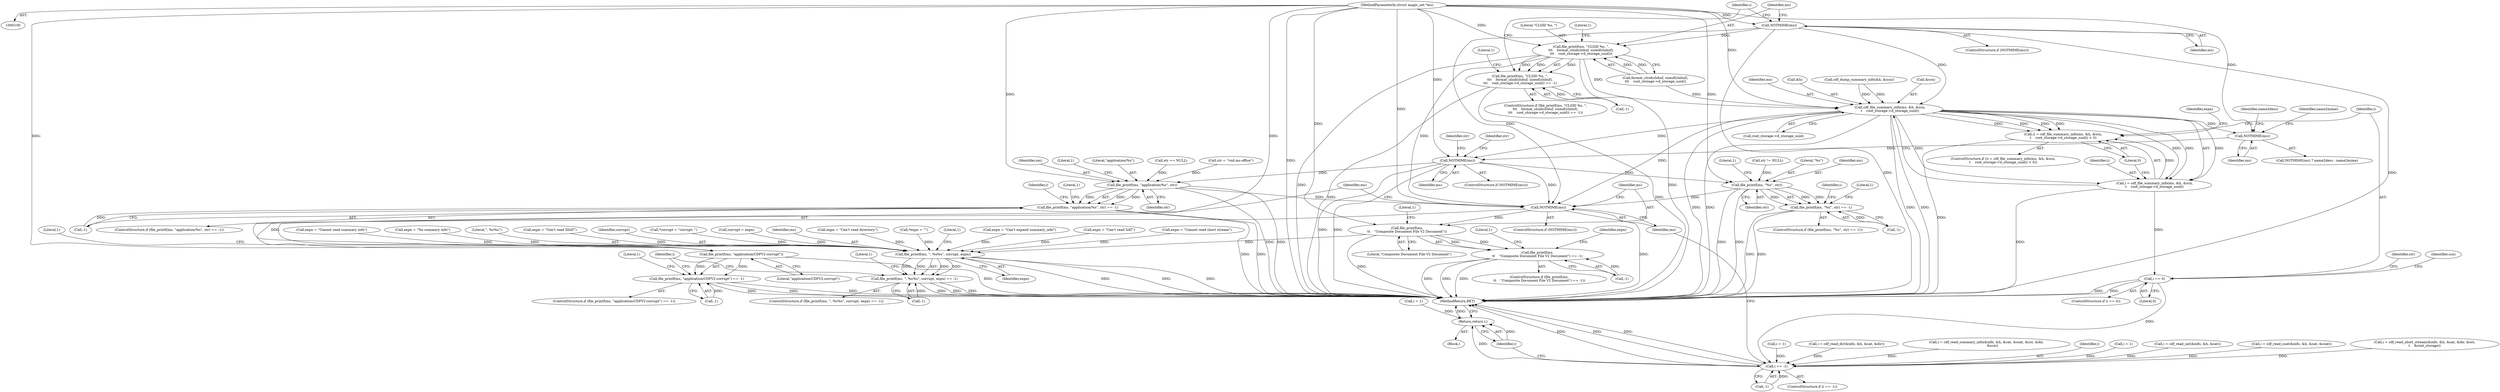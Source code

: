digraph "1_file_6d209c1c489457397a5763bca4b28e43aac90391_2@pointer" {
"1000101" [label="(MethodParameterIn,struct magic_set *ms)"];
"1000273" [label="(Call,NOTMIME(ms))"];
"1000279" [label="(Call,file_printf(ms, \"CLSID %s, \",\n\t\t\t    format_clsid(clsbuf, sizeof(clsbuf),\n\t\t\t    root_storage->d_storage_uuid)))"];
"1000278" [label="(Call,file_printf(ms, \"CLSID %s, \",\n\t\t\t    format_clsid(clsbuf, sizeof(clsbuf),\n\t\t\t    root_storage->d_storage_uuid)) == -1)"];
"1000342" [label="(Call,cdf_file_summary_info(ms, &h, &scn,\n\t    root_storage->d_storage_uuid))"];
"1000339" [label="(Call,(i = cdf_file_summary_info(ms, &h, &scn,\n\t    root_storage->d_storage_uuid)) < 0)"];
"1000340" [label="(Call,i = cdf_file_summary_info(ms, &h, &scn,\n\t    root_storage->d_storage_uuid))"];
"1000356" [label="(Call,i == 0)"];
"1000495" [label="(Call,i == -1)"];
"1000544" [label="(Return,return i;)"];
"1000419" [label="(Call,NOTMIME(ms))"];
"1000424" [label="(Call,NOTMIME(ms))"];
"1000434" [label="(Call,file_printf(ms, \"%s\", str))"];
"1000433" [label="(Call,file_printf(ms, \"%s\", str) == -1)"];
"1000501" [label="(Call,NOTMIME(ms))"];
"1000506" [label="(Call,file_printf(ms,\n\t\t    \"Composite Document File V2 Document\"))"];
"1000505" [label="(Call,file_printf(ms,\n\t\t    \"Composite Document File V2 Document\") == -1)"];
"1000519" [label="(Call,file_printf(ms, \", %s%s\", corrupt, expn))"];
"1000518" [label="(Call,file_printf(ms, \", %s%s\", corrupt, expn) == -1)"];
"1000533" [label="(Call,file_printf(ms, \"application/CDFV2-corrupt\"))"];
"1000532" [label="(Call,file_printf(ms, \"application/CDFV2-corrupt\") == -1)"];
"1000457" [label="(Call,file_printf(ms, \"application/%s\", str))"];
"1000456" [label="(Call,file_printf(ms, \"application/%s\", str) == -1)"];
"1000516" [label="(Identifier,expn)"];
"1000506" [label="(Call,file_printf(ms,\n\t\t    \"Composite Document File V2 Document\"))"];
"1000357" [label="(Identifier,i)"];
"1000422" [label="(Identifier,name2mime)"];
"1000425" [label="(Identifier,ms)"];
"1000173" [label="(Call,expn = \"Can't read SAT\")"];
"1000277" [label="(ControlStructure,if (file_printf(ms, \"CLSID %s, \",\n\t\t\t    format_clsid(clsbuf, sizeof(clsbuf),\n\t\t\t    root_storage->d_storage_uuid)) == -1))"];
"1000504" [label="(ControlStructure,if (file_printf(ms,\n\t\t    \"Composite Document File V2 Document\") == -1))"];
"1000289" [label="(Call,-1)"];
"1000329" [label="(Call,expn = \"Cannot read summary info\")"];
"1000444" [label="(Identifier,i)"];
"1000456" [label="(Call,file_printf(ms, \"application/%s\", str) == -1)"];
"1000466" [label="(Call,i = 1)"];
"1000279" [label="(Call,file_printf(ms, \"CLSID %s, \",\n\t\t\t    format_clsid(clsbuf, sizeof(clsbuf),\n\t\t\t    root_storage->d_storage_uuid)))"];
"1000534" [label="(Identifier,ms)"];
"1000507" [label="(Identifier,ms)"];
"1000467" [label="(Identifier,i)"];
"1000213" [label="(Call,i = cdf_read_dir(&info, &h, &sat, &dir))"];
"1000428" [label="(Call,str != NULL)"];
"1000419" [label="(Call,NOTMIME(ms))"];
"1000281" [label="(Literal,\"CLSID %s, \")"];
"1000421" [label="(Identifier,name2desc)"];
"1000528" [label="(Literal,1)"];
"1000433" [label="(Call,file_printf(ms, \"%s\", str) == -1)"];
"1000324" [label="(Call,expn = \"No summary info\")"];
"1000541" [label="(Call,i = 1)"];
"1000274" [label="(Identifier,ms)"];
"1000536" [label="(Call,-1)"];
"1000535" [label="(Literal,\"application/CDFV2-corrupt\")"];
"1000340" [label="(Call,i = cdf_file_summary_info(ms, &h, &scn,\n\t    root_storage->d_storage_uuid))"];
"1000432" [label="(ControlStructure,if (file_printf(ms, \"%s\", str) == -1))"];
"1000297" [label="(Identifier,i)"];
"1000450" [label="(Identifier,str)"];
"1000519" [label="(Call,file_printf(ms, \", %s%s\", corrupt, expn))"];
"1000544" [label="(Return,return i;)"];
"1000523" [label="(Identifier,expn)"];
"1000517" [label="(ControlStructure,if (file_printf(ms, \", %s%s\", corrupt, expn) == -1))"];
"1000540" [label="(Literal,1)"];
"1000348" [label="(Call,root_storage->d_storage_uuid)"];
"1000510" [label="(Literal,1)"];
"1000531" [label="(ControlStructure,if (file_printf(ms, \"application/CDFV2-corrupt\") == -1))"];
"1000461" [label="(Call,-1)"];
"1000418" [label="(Call,NOTMIME(ms) ? name2desc : name2mime)"];
"1000495" [label="(Call,i == -1)"];
"1000513" [label="(Literal,1)"];
"1000459" [label="(Literal,\"application/%s\")"];
"1000293" [label="(Literal,1)"];
"1000449" [label="(Call,str == NULL)"];
"1000343" [label="(Identifier,ms)"];
"1000296" [label="(Call,i = cdf_read_summary_info(&info, &h, &sat, &ssat, &sst, &dir,\n            &scn))"];
"1000521" [label="(Literal,\", %s%s\")"];
"1000496" [label="(Identifier,i)"];
"1000457" [label="(Call,file_printf(ms, \"application/%s\", str))"];
"1000452" [label="(Call,str = \"vnd.ms-office\")"];
"1000497" [label="(Call,-1)"];
"1000545" [label="(Identifier,i)"];
"1000344" [label="(Call,&h)"];
"1000502" [label="(Identifier,ms)"];
"1000508" [label="(Literal,\"Composite Document File V2 Document\")"];
"1000533" [label="(Call,file_printf(ms, \"application/CDFV2-corrupt\"))"];
"1000436" [label="(Literal,\"%s\")"];
"1000532" [label="(Call,file_printf(ms, \"application/CDFV2-corrupt\") == -1)"];
"1000435" [label="(Identifier,ms)"];
"1000442" [label="(Literal,1)"];
"1000546" [label="(MethodReturn,RET)"];
"1000443" [label="(Call,i = 1)"];
"1000439" [label="(Literal,1)"];
"1000460" [label="(Identifier,str)"];
"1000524" [label="(Call,-1)"];
"1000280" [label="(Identifier,ms)"];
"1000272" [label="(ControlStructure,if (NOTMIME(ms)))"];
"1000200" [label="(Call,expn = \"Can't read SSAT\")"];
"1000358" [label="(Literal,0)"];
"1000161" [label="(Call,i = cdf_read_sat(&info, &h, &sat))"];
"1000290" [label="(Literal,1)"];
"1000341" [label="(Identifier,i)"];
"1000501" [label="(Call,NOTMIME(ms))"];
"1000424" [label="(Call,NOTMIME(ms))"];
"1000438" [label="(Call,-1)"];
"1000362" [label="(Identifier,str)"];
"1000522" [label="(Identifier,corrupt)"];
"1000494" [label="(ControlStructure,if (i == -1))"];
"1000282" [label="(Call,format_clsid(clsbuf, sizeof(clsbuf),\n\t\t\t    root_storage->d_storage_uuid))"];
"1000252" [label="(Call,expn = \"Cannot read short stream\")"];
"1000458" [label="(Identifier,ms)"];
"1000462" [label="(Literal,1)"];
"1000518" [label="(Call,file_printf(ms, \", %s%s\", corrupt, expn) == -1)"];
"1000186" [label="(Call,i = cdf_read_ssat(&info, &h, &sat, &ssat))"];
"1000542" [label="(Identifier,i)"];
"1000509" [label="(Call,-1)"];
"1000355" [label="(ControlStructure,if (i == 0))"];
"1000465" [label="(Literal,1)"];
"1000353" [label="(Identifier,expn)"];
"1000119" [label="(Call,*corrupt = \"corrupt: \")"];
"1000321" [label="(Call,corrupt = expn)"];
"1000429" [label="(Identifier,str)"];
"1000338" [label="(ControlStructure,if ((i = cdf_file_summary_info(ms, &h, &scn,\n\t    root_storage->d_storage_uuid)) < 0))"];
"1000278" [label="(Call,file_printf(ms, \"CLSID %s, \",\n\t\t\t    format_clsid(clsbuf, sizeof(clsbuf),\n\t\t\t    root_storage->d_storage_uuid)) == -1)"];
"1000333" [label="(Call,cdf_dump_summary_info(&h, &scn))"];
"1000423" [label="(ControlStructure,if (NOTMIME(ms)))"];
"1000356" [label="(Call,i == 0)"];
"1000437" [label="(Identifier,str)"];
"1000234" [label="(Call,i = cdf_read_short_stream(&info, &h, &sat, &dir, &sst,\n\t    &root_storage))"];
"1000537" [label="(Literal,1)"];
"1000520" [label="(Identifier,ms)"];
"1000342" [label="(Call,cdf_file_summary_info(ms, &h, &scn,\n\t    root_storage->d_storage_uuid))"];
"1000346" [label="(Call,&scn)"];
"1000101" [label="(MethodParameterIn,struct magic_set *ms)"];
"1000339" [label="(Call,(i = cdf_file_summary_info(ms, &h, &scn,\n\t    root_storage->d_storage_uuid)) < 0)"];
"1000105" [label="(Block,)"];
"1000434" [label="(Call,file_printf(ms, \"%s\", str))"];
"1000227" [label="(Call,expn = \"Can't read directory\")"];
"1000351" [label="(Literal,0)"];
"1000505" [label="(Call,file_printf(ms,\n\t\t    \"Composite Document File V2 Document\") == -1)"];
"1000500" [label="(ControlStructure,if (NOTMIME(ms)))"];
"1000471" [label="(Identifier,scn)"];
"1000273" [label="(Call,NOTMIME(ms))"];
"1000420" [label="(Identifier,ms)"];
"1000115" [label="(Call,*expn = \"\")"];
"1000455" [label="(ControlStructure,if (file_printf(ms, \"application/%s\", str) == -1))"];
"1000525" [label="(Literal,1)"];
"1000352" [label="(Call,expn = \"Can't expand summary_info\")"];
"1000101" -> "1000100"  [label="AST: "];
"1000101" -> "1000546"  [label="DDG: "];
"1000101" -> "1000273"  [label="DDG: "];
"1000101" -> "1000279"  [label="DDG: "];
"1000101" -> "1000342"  [label="DDG: "];
"1000101" -> "1000419"  [label="DDG: "];
"1000101" -> "1000424"  [label="DDG: "];
"1000101" -> "1000434"  [label="DDG: "];
"1000101" -> "1000457"  [label="DDG: "];
"1000101" -> "1000501"  [label="DDG: "];
"1000101" -> "1000506"  [label="DDG: "];
"1000101" -> "1000519"  [label="DDG: "];
"1000101" -> "1000533"  [label="DDG: "];
"1000273" -> "1000272"  [label="AST: "];
"1000273" -> "1000274"  [label="CFG: "];
"1000274" -> "1000273"  [label="AST: "];
"1000280" -> "1000273"  [label="CFG: "];
"1000297" -> "1000273"  [label="CFG: "];
"1000273" -> "1000546"  [label="DDG: "];
"1000273" -> "1000546"  [label="DDG: "];
"1000273" -> "1000279"  [label="DDG: "];
"1000273" -> "1000342"  [label="DDG: "];
"1000273" -> "1000501"  [label="DDG: "];
"1000279" -> "1000278"  [label="AST: "];
"1000279" -> "1000282"  [label="CFG: "];
"1000280" -> "1000279"  [label="AST: "];
"1000281" -> "1000279"  [label="AST: "];
"1000282" -> "1000279"  [label="AST: "];
"1000290" -> "1000279"  [label="CFG: "];
"1000279" -> "1000546"  [label="DDG: "];
"1000279" -> "1000546"  [label="DDG: "];
"1000279" -> "1000278"  [label="DDG: "];
"1000279" -> "1000278"  [label="DDG: "];
"1000279" -> "1000278"  [label="DDG: "];
"1000282" -> "1000279"  [label="DDG: "];
"1000282" -> "1000279"  [label="DDG: "];
"1000279" -> "1000342"  [label="DDG: "];
"1000279" -> "1000501"  [label="DDG: "];
"1000278" -> "1000277"  [label="AST: "];
"1000278" -> "1000289"  [label="CFG: "];
"1000289" -> "1000278"  [label="AST: "];
"1000293" -> "1000278"  [label="CFG: "];
"1000297" -> "1000278"  [label="CFG: "];
"1000278" -> "1000546"  [label="DDG: "];
"1000278" -> "1000546"  [label="DDG: "];
"1000289" -> "1000278"  [label="DDG: "];
"1000342" -> "1000340"  [label="AST: "];
"1000342" -> "1000348"  [label="CFG: "];
"1000343" -> "1000342"  [label="AST: "];
"1000344" -> "1000342"  [label="AST: "];
"1000346" -> "1000342"  [label="AST: "];
"1000348" -> "1000342"  [label="AST: "];
"1000340" -> "1000342"  [label="CFG: "];
"1000342" -> "1000546"  [label="DDG: "];
"1000342" -> "1000546"  [label="DDG: "];
"1000342" -> "1000546"  [label="DDG: "];
"1000342" -> "1000546"  [label="DDG: "];
"1000342" -> "1000339"  [label="DDG: "];
"1000342" -> "1000339"  [label="DDG: "];
"1000342" -> "1000339"  [label="DDG: "];
"1000342" -> "1000339"  [label="DDG: "];
"1000342" -> "1000340"  [label="DDG: "];
"1000342" -> "1000340"  [label="DDG: "];
"1000342" -> "1000340"  [label="DDG: "];
"1000342" -> "1000340"  [label="DDG: "];
"1000333" -> "1000342"  [label="DDG: "];
"1000333" -> "1000342"  [label="DDG: "];
"1000282" -> "1000342"  [label="DDG: "];
"1000342" -> "1000419"  [label="DDG: "];
"1000342" -> "1000424"  [label="DDG: "];
"1000342" -> "1000501"  [label="DDG: "];
"1000339" -> "1000338"  [label="AST: "];
"1000339" -> "1000351"  [label="CFG: "];
"1000340" -> "1000339"  [label="AST: "];
"1000351" -> "1000339"  [label="AST: "];
"1000353" -> "1000339"  [label="CFG: "];
"1000357" -> "1000339"  [label="CFG: "];
"1000339" -> "1000546"  [label="DDG: "];
"1000340" -> "1000339"  [label="DDG: "];
"1000341" -> "1000340"  [label="AST: "];
"1000351" -> "1000340"  [label="CFG: "];
"1000340" -> "1000546"  [label="DDG: "];
"1000340" -> "1000356"  [label="DDG: "];
"1000356" -> "1000355"  [label="AST: "];
"1000356" -> "1000358"  [label="CFG: "];
"1000357" -> "1000356"  [label="AST: "];
"1000358" -> "1000356"  [label="AST: "];
"1000362" -> "1000356"  [label="CFG: "];
"1000471" -> "1000356"  [label="CFG: "];
"1000356" -> "1000546"  [label="DDG: "];
"1000356" -> "1000546"  [label="DDG: "];
"1000356" -> "1000495"  [label="DDG: "];
"1000495" -> "1000494"  [label="AST: "];
"1000495" -> "1000497"  [label="CFG: "];
"1000496" -> "1000495"  [label="AST: "];
"1000497" -> "1000495"  [label="AST: "];
"1000502" -> "1000495"  [label="CFG: "];
"1000545" -> "1000495"  [label="CFG: "];
"1000495" -> "1000546"  [label="DDG: "];
"1000495" -> "1000546"  [label="DDG: "];
"1000495" -> "1000546"  [label="DDG: "];
"1000186" -> "1000495"  [label="DDG: "];
"1000234" -> "1000495"  [label="DDG: "];
"1000213" -> "1000495"  [label="DDG: "];
"1000466" -> "1000495"  [label="DDG: "];
"1000296" -> "1000495"  [label="DDG: "];
"1000161" -> "1000495"  [label="DDG: "];
"1000443" -> "1000495"  [label="DDG: "];
"1000497" -> "1000495"  [label="DDG: "];
"1000495" -> "1000544"  [label="DDG: "];
"1000544" -> "1000105"  [label="AST: "];
"1000544" -> "1000545"  [label="CFG: "];
"1000545" -> "1000544"  [label="AST: "];
"1000546" -> "1000544"  [label="CFG: "];
"1000544" -> "1000546"  [label="DDG: "];
"1000545" -> "1000544"  [label="DDG: "];
"1000541" -> "1000544"  [label="DDG: "];
"1000419" -> "1000418"  [label="AST: "];
"1000419" -> "1000420"  [label="CFG: "];
"1000420" -> "1000419"  [label="AST: "];
"1000421" -> "1000419"  [label="CFG: "];
"1000422" -> "1000419"  [label="CFG: "];
"1000419" -> "1000424"  [label="DDG: "];
"1000424" -> "1000423"  [label="AST: "];
"1000424" -> "1000425"  [label="CFG: "];
"1000425" -> "1000424"  [label="AST: "];
"1000429" -> "1000424"  [label="CFG: "];
"1000450" -> "1000424"  [label="CFG: "];
"1000424" -> "1000546"  [label="DDG: "];
"1000424" -> "1000546"  [label="DDG: "];
"1000424" -> "1000434"  [label="DDG: "];
"1000424" -> "1000457"  [label="DDG: "];
"1000424" -> "1000501"  [label="DDG: "];
"1000434" -> "1000433"  [label="AST: "];
"1000434" -> "1000437"  [label="CFG: "];
"1000435" -> "1000434"  [label="AST: "];
"1000436" -> "1000434"  [label="AST: "];
"1000437" -> "1000434"  [label="AST: "];
"1000439" -> "1000434"  [label="CFG: "];
"1000434" -> "1000546"  [label="DDG: "];
"1000434" -> "1000546"  [label="DDG: "];
"1000434" -> "1000433"  [label="DDG: "];
"1000434" -> "1000433"  [label="DDG: "];
"1000434" -> "1000433"  [label="DDG: "];
"1000428" -> "1000434"  [label="DDG: "];
"1000434" -> "1000501"  [label="DDG: "];
"1000433" -> "1000432"  [label="AST: "];
"1000433" -> "1000438"  [label="CFG: "];
"1000438" -> "1000433"  [label="AST: "];
"1000442" -> "1000433"  [label="CFG: "];
"1000444" -> "1000433"  [label="CFG: "];
"1000433" -> "1000546"  [label="DDG: "];
"1000433" -> "1000546"  [label="DDG: "];
"1000438" -> "1000433"  [label="DDG: "];
"1000501" -> "1000500"  [label="AST: "];
"1000501" -> "1000502"  [label="CFG: "];
"1000502" -> "1000501"  [label="AST: "];
"1000507" -> "1000501"  [label="CFG: "];
"1000534" -> "1000501"  [label="CFG: "];
"1000501" -> "1000546"  [label="DDG: "];
"1000457" -> "1000501"  [label="DDG: "];
"1000501" -> "1000506"  [label="DDG: "];
"1000501" -> "1000533"  [label="DDG: "];
"1000506" -> "1000505"  [label="AST: "];
"1000506" -> "1000508"  [label="CFG: "];
"1000507" -> "1000506"  [label="AST: "];
"1000508" -> "1000506"  [label="AST: "];
"1000510" -> "1000506"  [label="CFG: "];
"1000506" -> "1000546"  [label="DDG: "];
"1000506" -> "1000505"  [label="DDG: "];
"1000506" -> "1000505"  [label="DDG: "];
"1000506" -> "1000519"  [label="DDG: "];
"1000505" -> "1000504"  [label="AST: "];
"1000505" -> "1000509"  [label="CFG: "];
"1000509" -> "1000505"  [label="AST: "];
"1000513" -> "1000505"  [label="CFG: "];
"1000516" -> "1000505"  [label="CFG: "];
"1000505" -> "1000546"  [label="DDG: "];
"1000505" -> "1000546"  [label="DDG: "];
"1000505" -> "1000546"  [label="DDG: "];
"1000509" -> "1000505"  [label="DDG: "];
"1000519" -> "1000518"  [label="AST: "];
"1000519" -> "1000523"  [label="CFG: "];
"1000520" -> "1000519"  [label="AST: "];
"1000521" -> "1000519"  [label="AST: "];
"1000522" -> "1000519"  [label="AST: "];
"1000523" -> "1000519"  [label="AST: "];
"1000525" -> "1000519"  [label="CFG: "];
"1000519" -> "1000546"  [label="DDG: "];
"1000519" -> "1000546"  [label="DDG: "];
"1000519" -> "1000546"  [label="DDG: "];
"1000519" -> "1000518"  [label="DDG: "];
"1000519" -> "1000518"  [label="DDG: "];
"1000519" -> "1000518"  [label="DDG: "];
"1000519" -> "1000518"  [label="DDG: "];
"1000321" -> "1000519"  [label="DDG: "];
"1000119" -> "1000519"  [label="DDG: "];
"1000200" -> "1000519"  [label="DDG: "];
"1000252" -> "1000519"  [label="DDG: "];
"1000227" -> "1000519"  [label="DDG: "];
"1000352" -> "1000519"  [label="DDG: "];
"1000329" -> "1000519"  [label="DDG: "];
"1000324" -> "1000519"  [label="DDG: "];
"1000115" -> "1000519"  [label="DDG: "];
"1000173" -> "1000519"  [label="DDG: "];
"1000518" -> "1000517"  [label="AST: "];
"1000518" -> "1000524"  [label="CFG: "];
"1000524" -> "1000518"  [label="AST: "];
"1000528" -> "1000518"  [label="CFG: "];
"1000542" -> "1000518"  [label="CFG: "];
"1000518" -> "1000546"  [label="DDG: "];
"1000518" -> "1000546"  [label="DDG: "];
"1000518" -> "1000546"  [label="DDG: "];
"1000524" -> "1000518"  [label="DDG: "];
"1000533" -> "1000532"  [label="AST: "];
"1000533" -> "1000535"  [label="CFG: "];
"1000534" -> "1000533"  [label="AST: "];
"1000535" -> "1000533"  [label="AST: "];
"1000537" -> "1000533"  [label="CFG: "];
"1000533" -> "1000546"  [label="DDG: "];
"1000533" -> "1000532"  [label="DDG: "];
"1000533" -> "1000532"  [label="DDG: "];
"1000532" -> "1000531"  [label="AST: "];
"1000532" -> "1000536"  [label="CFG: "];
"1000536" -> "1000532"  [label="AST: "];
"1000540" -> "1000532"  [label="CFG: "];
"1000542" -> "1000532"  [label="CFG: "];
"1000532" -> "1000546"  [label="DDG: "];
"1000532" -> "1000546"  [label="DDG: "];
"1000532" -> "1000546"  [label="DDG: "];
"1000536" -> "1000532"  [label="DDG: "];
"1000457" -> "1000456"  [label="AST: "];
"1000457" -> "1000460"  [label="CFG: "];
"1000458" -> "1000457"  [label="AST: "];
"1000459" -> "1000457"  [label="AST: "];
"1000460" -> "1000457"  [label="AST: "];
"1000462" -> "1000457"  [label="CFG: "];
"1000457" -> "1000546"  [label="DDG: "];
"1000457" -> "1000546"  [label="DDG: "];
"1000457" -> "1000456"  [label="DDG: "];
"1000457" -> "1000456"  [label="DDG: "];
"1000457" -> "1000456"  [label="DDG: "];
"1000449" -> "1000457"  [label="DDG: "];
"1000452" -> "1000457"  [label="DDG: "];
"1000456" -> "1000455"  [label="AST: "];
"1000456" -> "1000461"  [label="CFG: "];
"1000461" -> "1000456"  [label="AST: "];
"1000465" -> "1000456"  [label="CFG: "];
"1000467" -> "1000456"  [label="CFG: "];
"1000456" -> "1000546"  [label="DDG: "];
"1000456" -> "1000546"  [label="DDG: "];
"1000461" -> "1000456"  [label="DDG: "];
}
